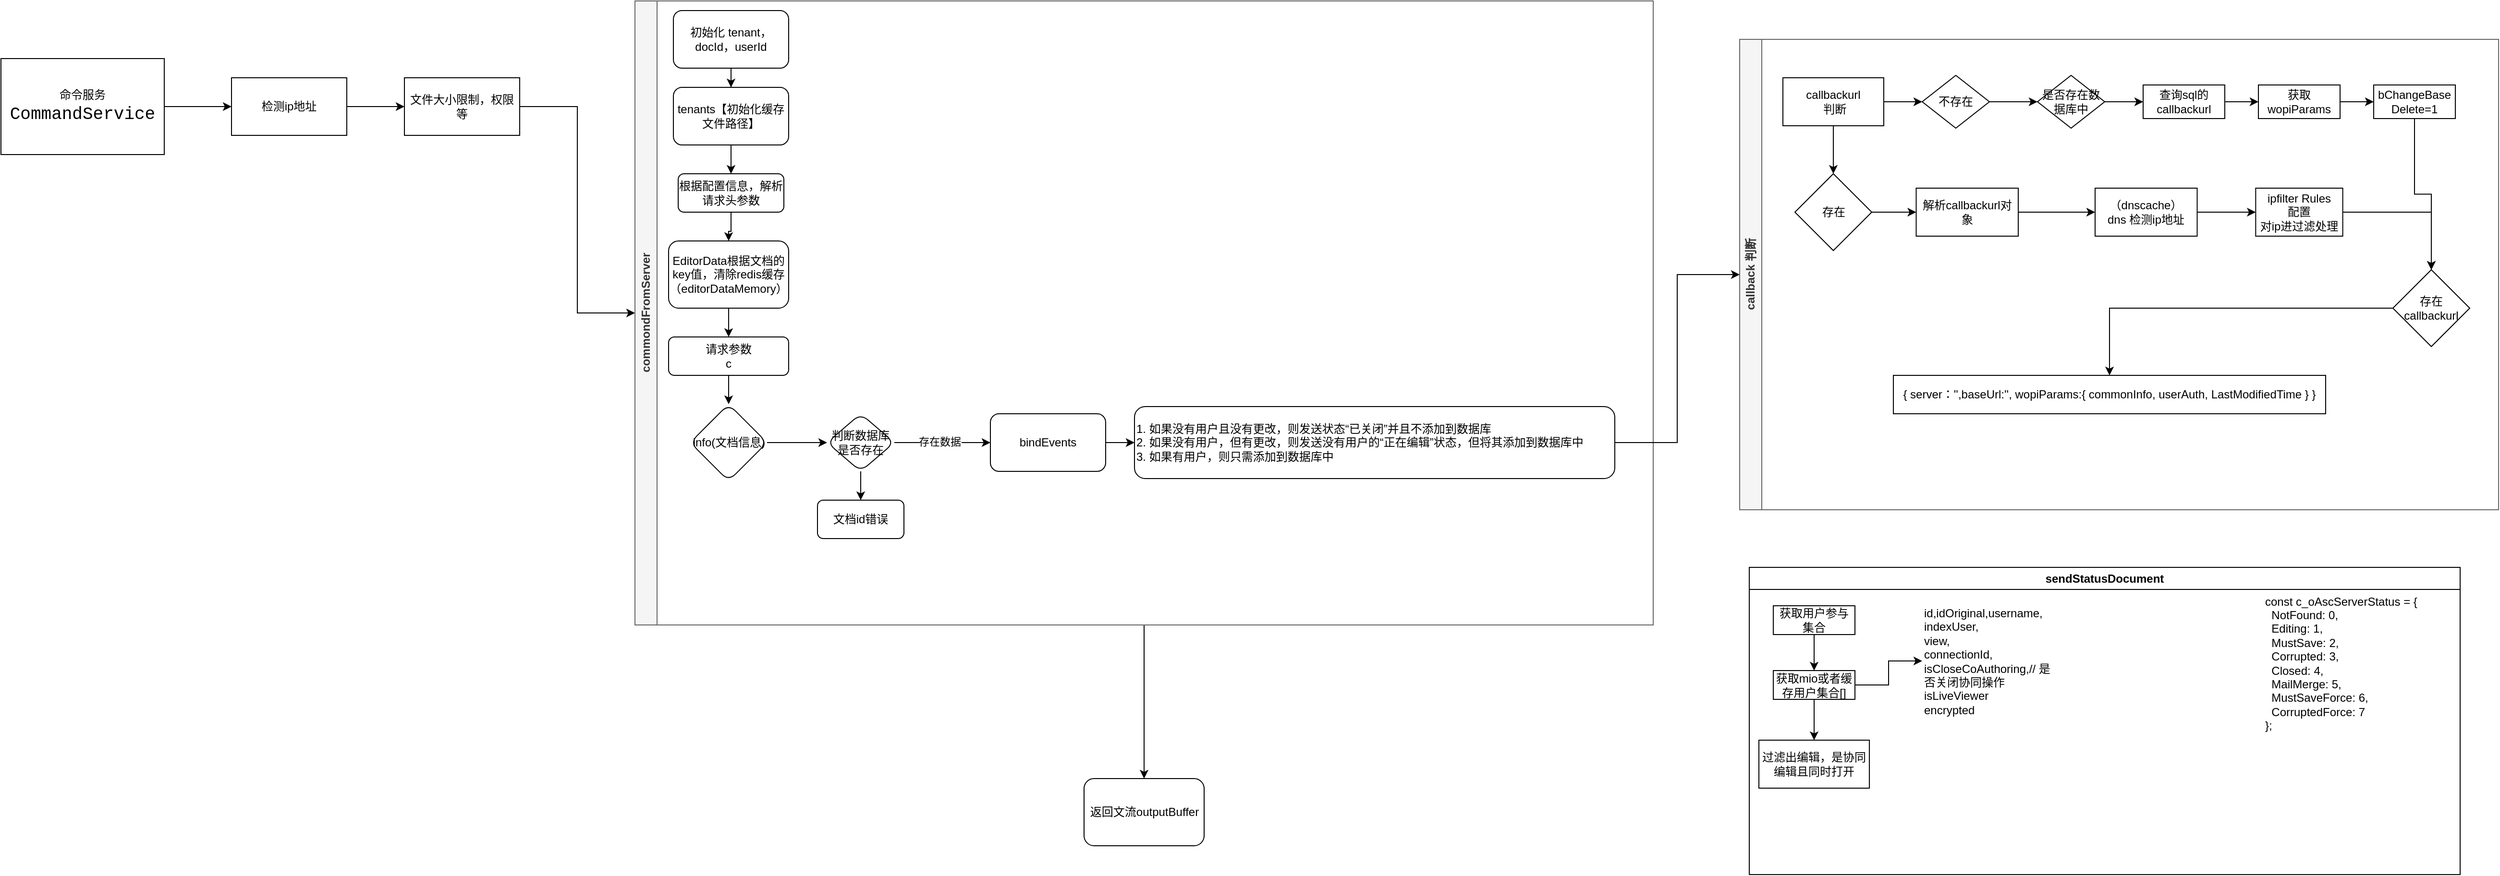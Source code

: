 <mxfile version="22.1.11" type="github" pages="2">
  <diagram name="CommandService" id="7CNrnURbAiRTBtNmyDmN">
    <mxGraphModel dx="1259" dy="693" grid="1" gridSize="10" guides="1" tooltips="1" connect="1" arrows="1" fold="1" page="1" pageScale="1" pageWidth="850" pageHeight="1100" math="0" shadow="0">
      <root>
        <mxCell id="0" />
        <mxCell id="1" parent="0" />
        <mxCell id="oNGNtYai8DwMrWgFIkdL-8" style="edgeStyle=orthogonalEdgeStyle;rounded=0;orthogonalLoop=1;jettySize=auto;html=1;" edge="1" parent="1" source="oNGNtYai8DwMrWgFIkdL-2" target="oNGNtYai8DwMrWgFIkdL-4">
          <mxGeometry relative="1" as="geometry" />
        </mxCell>
        <mxCell id="oNGNtYai8DwMrWgFIkdL-2" value="命令服务&lt;br&gt;&lt;div style=&quot;font-family: Consolas, &amp;quot;Courier New&amp;quot;, monospace; font-size: 18px; line-height: 24px;&quot;&gt;CommandService&lt;br&gt;&lt;/div&gt;" style="rounded=0;whiteSpace=wrap;html=1;" vertex="1" parent="1">
          <mxGeometry x="40" y="240" width="170" height="100" as="geometry" />
        </mxCell>
        <mxCell id="oNGNtYai8DwMrWgFIkdL-9" style="edgeStyle=orthogonalEdgeStyle;rounded=0;orthogonalLoop=1;jettySize=auto;html=1;entryX=0;entryY=0.5;entryDx=0;entryDy=0;" edge="1" parent="1" source="oNGNtYai8DwMrWgFIkdL-4" target="oNGNtYai8DwMrWgFIkdL-7">
          <mxGeometry relative="1" as="geometry" />
        </mxCell>
        <mxCell id="oNGNtYai8DwMrWgFIkdL-4" value="检测ip地址" style="whiteSpace=wrap;html=1;rounded=0;" vertex="1" parent="1">
          <mxGeometry x="280" y="260" width="120" height="60" as="geometry" />
        </mxCell>
        <mxCell id="oNGNtYai8DwMrWgFIkdL-11" value="" style="edgeStyle=orthogonalEdgeStyle;rounded=0;orthogonalLoop=1;jettySize=auto;html=1;entryX=0;entryY=0.5;entryDx=0;entryDy=0;" edge="1" parent="1" source="oNGNtYai8DwMrWgFIkdL-7" target="oNGNtYai8DwMrWgFIkdL-13">
          <mxGeometry relative="1" as="geometry">
            <mxPoint x="650" y="290" as="targetPoint" />
          </mxGeometry>
        </mxCell>
        <mxCell id="oNGNtYai8DwMrWgFIkdL-7" value="文件大小限制，权限等" style="whiteSpace=wrap;html=1;rounded=0;" vertex="1" parent="1">
          <mxGeometry x="460" y="260" width="120" height="60" as="geometry" />
        </mxCell>
        <mxCell id="4H9CAXHmAjxFmKd9AgGN-4" style="edgeStyle=orthogonalEdgeStyle;rounded=0;orthogonalLoop=1;jettySize=auto;html=1;" edge="1" parent="1" source="oNGNtYai8DwMrWgFIkdL-13" target="4H9CAXHmAjxFmKd9AgGN-1">
          <mxGeometry relative="1" as="geometry" />
        </mxCell>
        <mxCell id="oNGNtYai8DwMrWgFIkdL-13" value="commondFromServer" style="swimlane;horizontal=0;whiteSpace=wrap;html=1;fillColor=#f5f5f5;fontColor=#333333;strokeColor=#666666;" vertex="1" parent="1">
          <mxGeometry x="700" y="180" width="1060" height="650" as="geometry" />
        </mxCell>
        <mxCell id="oNGNtYai8DwMrWgFIkdL-17" value="" style="edgeStyle=orthogonalEdgeStyle;rounded=0;orthogonalLoop=1;jettySize=auto;html=1;" edge="1" parent="oNGNtYai8DwMrWgFIkdL-13" source="oNGNtYai8DwMrWgFIkdL-15" target="oNGNtYai8DwMrWgFIkdL-16">
          <mxGeometry relative="1" as="geometry" />
        </mxCell>
        <mxCell id="oNGNtYai8DwMrWgFIkdL-15" value="初始化 tenant，docId，userId" style="rounded=1;whiteSpace=wrap;html=1;" vertex="1" parent="oNGNtYai8DwMrWgFIkdL-13">
          <mxGeometry x="40" y="10" width="120" height="60" as="geometry" />
        </mxCell>
        <mxCell id="oNGNtYai8DwMrWgFIkdL-22" value="" style="edgeStyle=orthogonalEdgeStyle;rounded=0;orthogonalLoop=1;jettySize=auto;html=1;" edge="1" parent="oNGNtYai8DwMrWgFIkdL-13" source="oNGNtYai8DwMrWgFIkdL-16" target="oNGNtYai8DwMrWgFIkdL-21">
          <mxGeometry relative="1" as="geometry" />
        </mxCell>
        <mxCell id="oNGNtYai8DwMrWgFIkdL-16" value="tenants【初始化缓存文件路径&lt;span style=&quot;background-color: initial;&quot;&gt;】&lt;/span&gt;" style="rounded=1;whiteSpace=wrap;html=1;" vertex="1" parent="oNGNtYai8DwMrWgFIkdL-13">
          <mxGeometry x="40" y="90" width="120" height="60" as="geometry" />
        </mxCell>
        <mxCell id="oNGNtYai8DwMrWgFIkdL-24" value="" style="edgeStyle=orthogonalEdgeStyle;rounded=0;orthogonalLoop=1;jettySize=auto;html=1;" edge="1" parent="oNGNtYai8DwMrWgFIkdL-13" source="oNGNtYai8DwMrWgFIkdL-21" target="oNGNtYai8DwMrWgFIkdL-23">
          <mxGeometry relative="1" as="geometry" />
        </mxCell>
        <mxCell id="oNGNtYai8DwMrWgFIkdL-21" value="根据配置信息，解析请求头参数" style="rounded=1;whiteSpace=wrap;html=1;" vertex="1" parent="oNGNtYai8DwMrWgFIkdL-13">
          <mxGeometry x="45" y="180" width="110" height="40" as="geometry" />
        </mxCell>
        <mxCell id="4H9CAXHmAjxFmKd9AgGN-10" value="" style="edgeStyle=orthogonalEdgeStyle;rounded=0;orthogonalLoop=1;jettySize=auto;html=1;" edge="1" parent="oNGNtYai8DwMrWgFIkdL-13" source="oNGNtYai8DwMrWgFIkdL-23" target="4H9CAXHmAjxFmKd9AgGN-9">
          <mxGeometry relative="1" as="geometry" />
        </mxCell>
        <mxCell id="oNGNtYai8DwMrWgFIkdL-23" value="EditorData根据文档的key值，清除redis缓存（editorDataMemory）" style="rounded=1;whiteSpace=wrap;html=1;" vertex="1" parent="oNGNtYai8DwMrWgFIkdL-13">
          <mxGeometry x="35" y="250" width="125" height="70" as="geometry" />
        </mxCell>
        <mxCell id="4H9CAXHmAjxFmKd9AgGN-12" value="" style="edgeStyle=orthogonalEdgeStyle;rounded=0;orthogonalLoop=1;jettySize=auto;html=1;" edge="1" parent="oNGNtYai8DwMrWgFIkdL-13" source="4H9CAXHmAjxFmKd9AgGN-9" target="4H9CAXHmAjxFmKd9AgGN-11">
          <mxGeometry relative="1" as="geometry" />
        </mxCell>
        <mxCell id="4H9CAXHmAjxFmKd9AgGN-9" value="请求参数&lt;br style=&quot;border-color: var(--border-color);&quot;&gt;c" style="rounded=1;whiteSpace=wrap;html=1;" vertex="1" parent="oNGNtYai8DwMrWgFIkdL-13">
          <mxGeometry x="35" y="350" width="125" height="40" as="geometry" />
        </mxCell>
        <mxCell id="4H9CAXHmAjxFmKd9AgGN-14" value="" style="edgeStyle=orthogonalEdgeStyle;rounded=0;orthogonalLoop=1;jettySize=auto;html=1;entryX=0;entryY=0.5;entryDx=0;entryDy=0;" edge="1" parent="oNGNtYai8DwMrWgFIkdL-13" source="4H9CAXHmAjxFmKd9AgGN-11" target="4H9CAXHmAjxFmKd9AgGN-15">
          <mxGeometry relative="1" as="geometry">
            <mxPoint x="170" y="460" as="targetPoint" />
          </mxGeometry>
        </mxCell>
        <mxCell id="4H9CAXHmAjxFmKd9AgGN-11" value="info(文档信息)" style="rhombus;whiteSpace=wrap;html=1;rounded=1;" vertex="1" parent="oNGNtYai8DwMrWgFIkdL-13">
          <mxGeometry x="57.5" y="420" width="80" height="80" as="geometry" />
        </mxCell>
        <mxCell id="4H9CAXHmAjxFmKd9AgGN-63" value="" style="edgeStyle=orthogonalEdgeStyle;rounded=0;orthogonalLoop=1;jettySize=auto;html=1;" edge="1" parent="oNGNtYai8DwMrWgFIkdL-13" source="4H9CAXHmAjxFmKd9AgGN-15" target="4H9CAXHmAjxFmKd9AgGN-62">
          <mxGeometry relative="1" as="geometry" />
        </mxCell>
        <mxCell id="4H9CAXHmAjxFmKd9AgGN-65" value="存在数据" style="edgeLabel;html=1;align=center;verticalAlign=middle;resizable=0;points=[];" vertex="1" connectable="0" parent="4H9CAXHmAjxFmKd9AgGN-63">
          <mxGeometry x="-0.06" y="1" relative="1" as="geometry">
            <mxPoint as="offset" />
          </mxGeometry>
        </mxCell>
        <mxCell id="4H9CAXHmAjxFmKd9AgGN-69" value="" style="edgeStyle=orthogonalEdgeStyle;rounded=0;orthogonalLoop=1;jettySize=auto;html=1;" edge="1" parent="oNGNtYai8DwMrWgFIkdL-13" source="4H9CAXHmAjxFmKd9AgGN-15" target="4H9CAXHmAjxFmKd9AgGN-68">
          <mxGeometry relative="1" as="geometry" />
        </mxCell>
        <mxCell id="4H9CAXHmAjxFmKd9AgGN-15" value="判断数据库是否存在" style="rhombus;whiteSpace=wrap;html=1;rounded=1;" vertex="1" parent="oNGNtYai8DwMrWgFIkdL-13">
          <mxGeometry x="200" y="430" width="70" height="60" as="geometry" />
        </mxCell>
        <mxCell id="4H9CAXHmAjxFmKd9AgGN-21" value="1. 如果没有用户且没有更改，则发送状态“已关闭”并且不添加到数据库&lt;br&gt;2. 如果没有用户，但有更改，则发送没有用户的“正在编辑”状态，但将其添加到数据库中&lt;br&gt;3. 如果有用户，则只需添加到数据库中" style="whiteSpace=wrap;html=1;rounded=1;align=left;" vertex="1" parent="oNGNtYai8DwMrWgFIkdL-13">
          <mxGeometry x="520" y="422.5" width="500" height="75" as="geometry" />
        </mxCell>
        <mxCell id="4H9CAXHmAjxFmKd9AgGN-64" style="edgeStyle=orthogonalEdgeStyle;rounded=0;orthogonalLoop=1;jettySize=auto;html=1;entryX=0;entryY=0.5;entryDx=0;entryDy=0;" edge="1" parent="oNGNtYai8DwMrWgFIkdL-13" source="4H9CAXHmAjxFmKd9AgGN-62" target="4H9CAXHmAjxFmKd9AgGN-21">
          <mxGeometry relative="1" as="geometry" />
        </mxCell>
        <mxCell id="4H9CAXHmAjxFmKd9AgGN-62" value="bindEvents" style="whiteSpace=wrap;html=1;rounded=1;" vertex="1" parent="oNGNtYai8DwMrWgFIkdL-13">
          <mxGeometry x="370" y="430" width="120" height="60" as="geometry" />
        </mxCell>
        <mxCell id="4H9CAXHmAjxFmKd9AgGN-68" value="文档id错误" style="whiteSpace=wrap;html=1;rounded=1;" vertex="1" parent="oNGNtYai8DwMrWgFIkdL-13">
          <mxGeometry x="190" y="520" width="90" height="40" as="geometry" />
        </mxCell>
        <mxCell id="4H9CAXHmAjxFmKd9AgGN-1" value="返回文流outputBuffer" style="rounded=1;whiteSpace=wrap;html=1;" vertex="1" parent="1">
          <mxGeometry x="1167.5" y="990" width="125" height="70" as="geometry" />
        </mxCell>
        <mxCell id="4H9CAXHmAjxFmKd9AgGN-32" value="callback 判断" style="swimlane;horizontal=0;whiteSpace=wrap;html=1;fillColor=#f5f5f5;fontColor=#333333;strokeColor=#666666;" vertex="1" parent="1">
          <mxGeometry x="1850" y="220" width="790" height="490" as="geometry" />
        </mxCell>
        <mxCell id="4H9CAXHmAjxFmKd9AgGN-33" value="" style="edgeStyle=orthogonalEdgeStyle;rounded=0;orthogonalLoop=1;jettySize=auto;html=1;" edge="1" parent="4H9CAXHmAjxFmKd9AgGN-32" source="4H9CAXHmAjxFmKd9AgGN-34">
          <mxGeometry relative="1" as="geometry">
            <mxPoint x="100" y="90" as="targetPoint" />
          </mxGeometry>
        </mxCell>
        <mxCell id="4H9CAXHmAjxFmKd9AgGN-35" value="" style="edgeStyle=orthogonalEdgeStyle;rounded=0;orthogonalLoop=1;jettySize=auto;html=1;" edge="1" parent="4H9CAXHmAjxFmKd9AgGN-32" source="4H9CAXHmAjxFmKd9AgGN-36">
          <mxGeometry relative="1" as="geometry">
            <mxPoint x="100" y="180" as="targetPoint" />
          </mxGeometry>
        </mxCell>
        <mxCell id="4H9CAXHmAjxFmKd9AgGN-37" value="" style="edgeStyle=orthogonalEdgeStyle;rounded=0;orthogonalLoop=1;jettySize=auto;html=1;" edge="1" parent="4H9CAXHmAjxFmKd9AgGN-32" source="4H9CAXHmAjxFmKd9AgGN-38">
          <mxGeometry relative="1" as="geometry">
            <mxPoint x="97.5" y="250" as="targetPoint" />
          </mxGeometry>
        </mxCell>
        <mxCell id="4H9CAXHmAjxFmKd9AgGN-39" value="" style="edgeStyle=orthogonalEdgeStyle;rounded=0;orthogonalLoop=1;jettySize=auto;html=1;" edge="1" parent="4H9CAXHmAjxFmKd9AgGN-32" source="4H9CAXHmAjxFmKd9AgGN-40">
          <mxGeometry relative="1" as="geometry">
            <mxPoint x="97.5" y="350" as="targetPoint" />
          </mxGeometry>
        </mxCell>
        <mxCell id="4H9CAXHmAjxFmKd9AgGN-52" value="" style="edgeStyle=orthogonalEdgeStyle;rounded=0;orthogonalLoop=1;jettySize=auto;html=1;" edge="1" parent="4H9CAXHmAjxFmKd9AgGN-32" source="4H9CAXHmAjxFmKd9AgGN-50" target="4H9CAXHmAjxFmKd9AgGN-51">
          <mxGeometry relative="1" as="geometry" />
        </mxCell>
        <mxCell id="4H9CAXHmAjxFmKd9AgGN-54" style="edgeStyle=orthogonalEdgeStyle;rounded=0;orthogonalLoop=1;jettySize=auto;html=1;entryX=0;entryY=0.5;entryDx=0;entryDy=0;" edge="1" parent="4H9CAXHmAjxFmKd9AgGN-32" source="4H9CAXHmAjxFmKd9AgGN-50" target="4H9CAXHmAjxFmKd9AgGN-53">
          <mxGeometry relative="1" as="geometry" />
        </mxCell>
        <mxCell id="4H9CAXHmAjxFmKd9AgGN-50" value="callbackurl&lt;br style=&quot;border-color: var(--border-color);&quot;&gt;&amp;nbsp;判断" style="rounded=0;whiteSpace=wrap;html=1;" vertex="1" parent="4H9CAXHmAjxFmKd9AgGN-32">
          <mxGeometry x="45" y="40" width="105" height="50" as="geometry" />
        </mxCell>
        <mxCell id="4H9CAXHmAjxFmKd9AgGN-71" value="" style="edgeStyle=orthogonalEdgeStyle;rounded=0;orthogonalLoop=1;jettySize=auto;html=1;" edge="1" parent="4H9CAXHmAjxFmKd9AgGN-32" source="4H9CAXHmAjxFmKd9AgGN-51" target="4H9CAXHmAjxFmKd9AgGN-70">
          <mxGeometry relative="1" as="geometry" />
        </mxCell>
        <mxCell id="4H9CAXHmAjxFmKd9AgGN-51" value="存在" style="rhombus;whiteSpace=wrap;html=1;rounded=0;" vertex="1" parent="4H9CAXHmAjxFmKd9AgGN-32">
          <mxGeometry x="57.5" y="140" width="80" height="80" as="geometry" />
        </mxCell>
        <mxCell id="4H9CAXHmAjxFmKd9AgGN-56" value="" style="edgeStyle=orthogonalEdgeStyle;rounded=0;orthogonalLoop=1;jettySize=auto;html=1;entryX=0;entryY=0.5;entryDx=0;entryDy=0;" edge="1" parent="4H9CAXHmAjxFmKd9AgGN-32" source="4H9CAXHmAjxFmKd9AgGN-53" target="4H9CAXHmAjxFmKd9AgGN-61">
          <mxGeometry relative="1" as="geometry">
            <mxPoint x="300" y="65" as="targetPoint" />
          </mxGeometry>
        </mxCell>
        <mxCell id="4H9CAXHmAjxFmKd9AgGN-53" value="不存在" style="rhombus;whiteSpace=wrap;html=1;rounded=0;" vertex="1" parent="4H9CAXHmAjxFmKd9AgGN-32">
          <mxGeometry x="190" y="37.5" width="70" height="55" as="geometry" />
        </mxCell>
        <mxCell id="4H9CAXHmAjxFmKd9AgGN-58" value="" style="edgeStyle=orthogonalEdgeStyle;rounded=0;orthogonalLoop=1;jettySize=auto;html=1;exitX=1;exitY=0.5;exitDx=0;exitDy=0;" edge="1" parent="4H9CAXHmAjxFmKd9AgGN-32" source="4H9CAXHmAjxFmKd9AgGN-61" target="4H9CAXHmAjxFmKd9AgGN-57">
          <mxGeometry relative="1" as="geometry">
            <mxPoint x="385" y="65" as="sourcePoint" />
          </mxGeometry>
        </mxCell>
        <mxCell id="4H9CAXHmAjxFmKd9AgGN-60" style="edgeStyle=orthogonalEdgeStyle;rounded=0;orthogonalLoop=1;jettySize=auto;html=1;" edge="1" parent="4H9CAXHmAjxFmKd9AgGN-32" source="4H9CAXHmAjxFmKd9AgGN-57" target="4H9CAXHmAjxFmKd9AgGN-59">
          <mxGeometry relative="1" as="geometry" />
        </mxCell>
        <mxCell id="4H9CAXHmAjxFmKd9AgGN-57" value="查询sql的callbackurl" style="whiteSpace=wrap;html=1;rounded=0;" vertex="1" parent="4H9CAXHmAjxFmKd9AgGN-32">
          <mxGeometry x="420" y="47.5" width="85" height="35" as="geometry" />
        </mxCell>
        <mxCell id="4H9CAXHmAjxFmKd9AgGN-73" value="" style="edgeStyle=orthogonalEdgeStyle;rounded=0;orthogonalLoop=1;jettySize=auto;html=1;" edge="1" parent="4H9CAXHmAjxFmKd9AgGN-32" source="4H9CAXHmAjxFmKd9AgGN-59" target="4H9CAXHmAjxFmKd9AgGN-72">
          <mxGeometry relative="1" as="geometry" />
        </mxCell>
        <mxCell id="4H9CAXHmAjxFmKd9AgGN-59" value="获取wopiParams" style="whiteSpace=wrap;html=1;rounded=0;" vertex="1" parent="4H9CAXHmAjxFmKd9AgGN-32">
          <mxGeometry x="540" y="47.5" width="85" height="35" as="geometry" />
        </mxCell>
        <mxCell id="4H9CAXHmAjxFmKd9AgGN-61" value="是否存在数据库中" style="rhombus;whiteSpace=wrap;html=1;rounded=0;" vertex="1" parent="4H9CAXHmAjxFmKd9AgGN-32">
          <mxGeometry x="310" y="37.5" width="70" height="55" as="geometry" />
        </mxCell>
        <mxCell id="4H9CAXHmAjxFmKd9AgGN-75" value="" style="edgeStyle=orthogonalEdgeStyle;rounded=0;orthogonalLoop=1;jettySize=auto;html=1;" edge="1" parent="4H9CAXHmAjxFmKd9AgGN-32" source="4H9CAXHmAjxFmKd9AgGN-70" target="4H9CAXHmAjxFmKd9AgGN-74">
          <mxGeometry relative="1" as="geometry" />
        </mxCell>
        <mxCell id="4H9CAXHmAjxFmKd9AgGN-70" value="解析callbackurl对象" style="whiteSpace=wrap;html=1;rounded=0;" vertex="1" parent="4H9CAXHmAjxFmKd9AgGN-32">
          <mxGeometry x="183.75" y="155" width="106.25" height="50" as="geometry" />
        </mxCell>
        <mxCell id="4H9CAXHmAjxFmKd9AgGN-82" style="edgeStyle=orthogonalEdgeStyle;rounded=0;orthogonalLoop=1;jettySize=auto;html=1;entryX=0.5;entryY=0;entryDx=0;entryDy=0;" edge="1" parent="4H9CAXHmAjxFmKd9AgGN-32" source="4H9CAXHmAjxFmKd9AgGN-72" target="4H9CAXHmAjxFmKd9AgGN-85">
          <mxGeometry relative="1" as="geometry">
            <mxPoint x="725.315" y="250" as="targetPoint" />
          </mxGeometry>
        </mxCell>
        <mxCell id="4H9CAXHmAjxFmKd9AgGN-72" value="bChangeBase&lt;br&gt;Delete=1" style="whiteSpace=wrap;html=1;rounded=0;" vertex="1" parent="4H9CAXHmAjxFmKd9AgGN-32">
          <mxGeometry x="660" y="47.5" width="85" height="35" as="geometry" />
        </mxCell>
        <mxCell id="4H9CAXHmAjxFmKd9AgGN-77" value="" style="edgeStyle=orthogonalEdgeStyle;rounded=0;orthogonalLoop=1;jettySize=auto;html=1;" edge="1" parent="4H9CAXHmAjxFmKd9AgGN-32" source="4H9CAXHmAjxFmKd9AgGN-74" target="4H9CAXHmAjxFmKd9AgGN-76">
          <mxGeometry relative="1" as="geometry" />
        </mxCell>
        <mxCell id="4H9CAXHmAjxFmKd9AgGN-74" value="（dnscache&lt;span style=&quot;background-color: initial;&quot;&gt;）&lt;/span&gt;&lt;br&gt;dns 检测ip地址" style="whiteSpace=wrap;html=1;rounded=0;" vertex="1" parent="4H9CAXHmAjxFmKd9AgGN-32">
          <mxGeometry x="370" y="155" width="106.25" height="50" as="geometry" />
        </mxCell>
        <mxCell id="4H9CAXHmAjxFmKd9AgGN-81" style="edgeStyle=orthogonalEdgeStyle;rounded=0;orthogonalLoop=1;jettySize=auto;html=1;entryX=0.5;entryY=0;entryDx=0;entryDy=0;" edge="1" parent="4H9CAXHmAjxFmKd9AgGN-32" source="4H9CAXHmAjxFmKd9AgGN-76" target="4H9CAXHmAjxFmKd9AgGN-85">
          <mxGeometry relative="1" as="geometry">
            <mxPoint x="725.315" y="250" as="targetPoint" />
          </mxGeometry>
        </mxCell>
        <mxCell id="4H9CAXHmAjxFmKd9AgGN-76" value="ipfilter Rules&lt;br&gt;配置&lt;br&gt;对ip进过滤处理" style="whiteSpace=wrap;html=1;rounded=0;" vertex="1" parent="4H9CAXHmAjxFmKd9AgGN-32">
          <mxGeometry x="537.18" y="155" width="90.63" height="50" as="geometry" />
        </mxCell>
        <mxCell id="4H9CAXHmAjxFmKd9AgGN-90" value="" style="edgeStyle=orthogonalEdgeStyle;rounded=0;orthogonalLoop=1;jettySize=auto;html=1;" edge="1" parent="4H9CAXHmAjxFmKd9AgGN-32" source="4H9CAXHmAjxFmKd9AgGN-85" target="4H9CAXHmAjxFmKd9AgGN-89">
          <mxGeometry relative="1" as="geometry" />
        </mxCell>
        <mxCell id="4H9CAXHmAjxFmKd9AgGN-85" value="存在&lt;br style=&quot;border-color: var(--border-color);&quot;&gt;callbackurl" style="rhombus;whiteSpace=wrap;html=1;rounded=0;" vertex="1" parent="4H9CAXHmAjxFmKd9AgGN-32">
          <mxGeometry x="680.005" y="240" width="80" height="80" as="geometry" />
        </mxCell>
        <mxCell id="4H9CAXHmAjxFmKd9AgGN-89" value="{&amp;nbsp;server：&#39;&#39;,baseUrl:&#39;&#39;, wopiParams:{ commonInfo, userAuth, LastModifiedTime } }" style="whiteSpace=wrap;html=1;rounded=0;" vertex="1" parent="4H9CAXHmAjxFmKd9AgGN-32">
          <mxGeometry x="160" y="350" width="450" height="40" as="geometry" />
        </mxCell>
        <mxCell id="4H9CAXHmAjxFmKd9AgGN-66" style="edgeStyle=orthogonalEdgeStyle;rounded=0;orthogonalLoop=1;jettySize=auto;html=1;" edge="1" parent="1" source="4H9CAXHmAjxFmKd9AgGN-21" target="4H9CAXHmAjxFmKd9AgGN-32">
          <mxGeometry relative="1" as="geometry" />
        </mxCell>
        <mxCell id="4H9CAXHmAjxFmKd9AgGN-91" value="sendStatusDocument" style="swimlane;whiteSpace=wrap;html=1;" vertex="1" parent="1">
          <mxGeometry x="1860" y="770" width="740" height="320" as="geometry" />
        </mxCell>
        <mxCell id="4H9CAXHmAjxFmKd9AgGN-95" value="" style="edgeStyle=orthogonalEdgeStyle;rounded=0;orthogonalLoop=1;jettySize=auto;html=1;entryX=0.5;entryY=0;entryDx=0;entryDy=0;" edge="1" parent="4H9CAXHmAjxFmKd9AgGN-91" source="4H9CAXHmAjxFmKd9AgGN-92" target="4H9CAXHmAjxFmKd9AgGN-96">
          <mxGeometry relative="1" as="geometry">
            <mxPoint x="67.5" y="105" as="targetPoint" />
          </mxGeometry>
        </mxCell>
        <mxCell id="4H9CAXHmAjxFmKd9AgGN-92" value="获取用户参与集合" style="whiteSpace=wrap;html=1;" vertex="1" parent="4H9CAXHmAjxFmKd9AgGN-91">
          <mxGeometry x="25" y="40" width="85" height="30" as="geometry" />
        </mxCell>
        <mxCell id="4H9CAXHmAjxFmKd9AgGN-93" value="&lt;div style=&quot;border-color: var(--border-color);&quot;&gt;const c_oAscServerStatus = {&lt;/div&gt;&lt;div style=&quot;border-color: var(--border-color);&quot;&gt;&amp;nbsp; NotFound: 0,&lt;/div&gt;&lt;div style=&quot;border-color: var(--border-color);&quot;&gt;&amp;nbsp; Editing: 1,&lt;/div&gt;&lt;div style=&quot;border-color: var(--border-color);&quot;&gt;&amp;nbsp; MustSave: 2,&lt;/div&gt;&lt;div style=&quot;border-color: var(--border-color);&quot;&gt;&amp;nbsp; Corrupted: 3,&lt;/div&gt;&lt;div style=&quot;border-color: var(--border-color);&quot;&gt;&amp;nbsp; Closed: 4,&lt;/div&gt;&lt;div style=&quot;border-color: var(--border-color);&quot;&gt;&amp;nbsp; MailMerge: 5,&lt;/div&gt;&lt;div style=&quot;border-color: var(--border-color);&quot;&gt;&amp;nbsp; MustSaveForce: 6,&lt;/div&gt;&lt;div style=&quot;border-color: var(--border-color);&quot;&gt;&amp;nbsp; CorruptedForce: 7&lt;/div&gt;&lt;div style=&quot;border-color: var(--border-color);&quot;&gt;};&lt;/div&gt;" style="text;html=1;align=left;verticalAlign=middle;resizable=0;points=[];autosize=1;strokeColor=none;fillColor=none;" vertex="1" parent="4H9CAXHmAjxFmKd9AgGN-91">
          <mxGeometry x="535" y="20" width="180" height="160" as="geometry" />
        </mxCell>
        <mxCell id="4H9CAXHmAjxFmKd9AgGN-102" style="edgeStyle=orthogonalEdgeStyle;rounded=0;orthogonalLoop=1;jettySize=auto;html=1;entryX=0;entryY=0.5;entryDx=0;entryDy=0;" edge="1" parent="4H9CAXHmAjxFmKd9AgGN-91" source="4H9CAXHmAjxFmKd9AgGN-96" target="4H9CAXHmAjxFmKd9AgGN-101">
          <mxGeometry relative="1" as="geometry" />
        </mxCell>
        <mxCell id="4H9CAXHmAjxFmKd9AgGN-104" value="" style="edgeStyle=orthogonalEdgeStyle;rounded=0;orthogonalLoop=1;jettySize=auto;html=1;" edge="1" parent="4H9CAXHmAjxFmKd9AgGN-91" source="4H9CAXHmAjxFmKd9AgGN-96" target="4H9CAXHmAjxFmKd9AgGN-103">
          <mxGeometry relative="1" as="geometry" />
        </mxCell>
        <mxCell id="4H9CAXHmAjxFmKd9AgGN-96" value="获取mio或者缓存用户集合[]" style="whiteSpace=wrap;html=1;" vertex="1" parent="4H9CAXHmAjxFmKd9AgGN-91">
          <mxGeometry x="25" y="107.5" width="85" height="30" as="geometry" />
        </mxCell>
        <mxCell id="4H9CAXHmAjxFmKd9AgGN-101" value="id,idOriginal,username,&lt;br style=&quot;border-color: var(--border-color);&quot;&gt;indexUser,&lt;br style=&quot;border-color: var(--border-color);&quot;&gt;view,&lt;br style=&quot;border-color: var(--border-color);&quot;&gt;connectionId,&lt;br style=&quot;border-color: var(--border-color);&quot;&gt;isCloseCoAuthoring,// 是否关闭协同操作&lt;br style=&quot;border-color: var(--border-color);&quot;&gt;isLiveViewer&lt;br style=&quot;border-color: var(--border-color);&quot;&gt;encrypted" style="text;html=1;strokeColor=none;fillColor=none;align=left;verticalAlign=middle;whiteSpace=wrap;rounded=0;" vertex="1" parent="4H9CAXHmAjxFmKd9AgGN-91">
          <mxGeometry x="180" y="40" width="145" height="115" as="geometry" />
        </mxCell>
        <mxCell id="4H9CAXHmAjxFmKd9AgGN-103" value="过滤出编辑，是协同编辑且同时打开" style="whiteSpace=wrap;html=1;" vertex="1" parent="4H9CAXHmAjxFmKd9AgGN-91">
          <mxGeometry x="10" y="180" width="115" height="50" as="geometry" />
        </mxCell>
      </root>
    </mxGraphModel>
  </diagram>
  <diagram id="F0BIP60KP7pMEPSn2TJS" name="editorDataMemory">
    <mxGraphModel dx="1434" dy="780" grid="1" gridSize="10" guides="1" tooltips="1" connect="1" arrows="1" fold="1" page="1" pageScale="1" pageWidth="850" pageHeight="1100" math="0" shadow="0">
      <root>
        <mxCell id="0" />
        <mxCell id="1" parent="0" />
      </root>
    </mxGraphModel>
  </diagram>
</mxfile>
